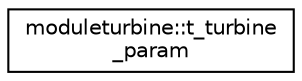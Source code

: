digraph "Graphical Class Hierarchy"
{
 // LATEX_PDF_SIZE
  edge [fontname="Helvetica",fontsize="10",labelfontname="Helvetica",labelfontsize="10"];
  node [fontname="Helvetica",fontsize="10",shape=record];
  rankdir="LR";
  Node0 [label="moduleturbine::t_turbine\l_param",height=0.2,width=0.4,color="black", fillcolor="white", style="filled",URL="$structmoduleturbine_1_1t__turbine__param.html",tooltip=" "];
}
